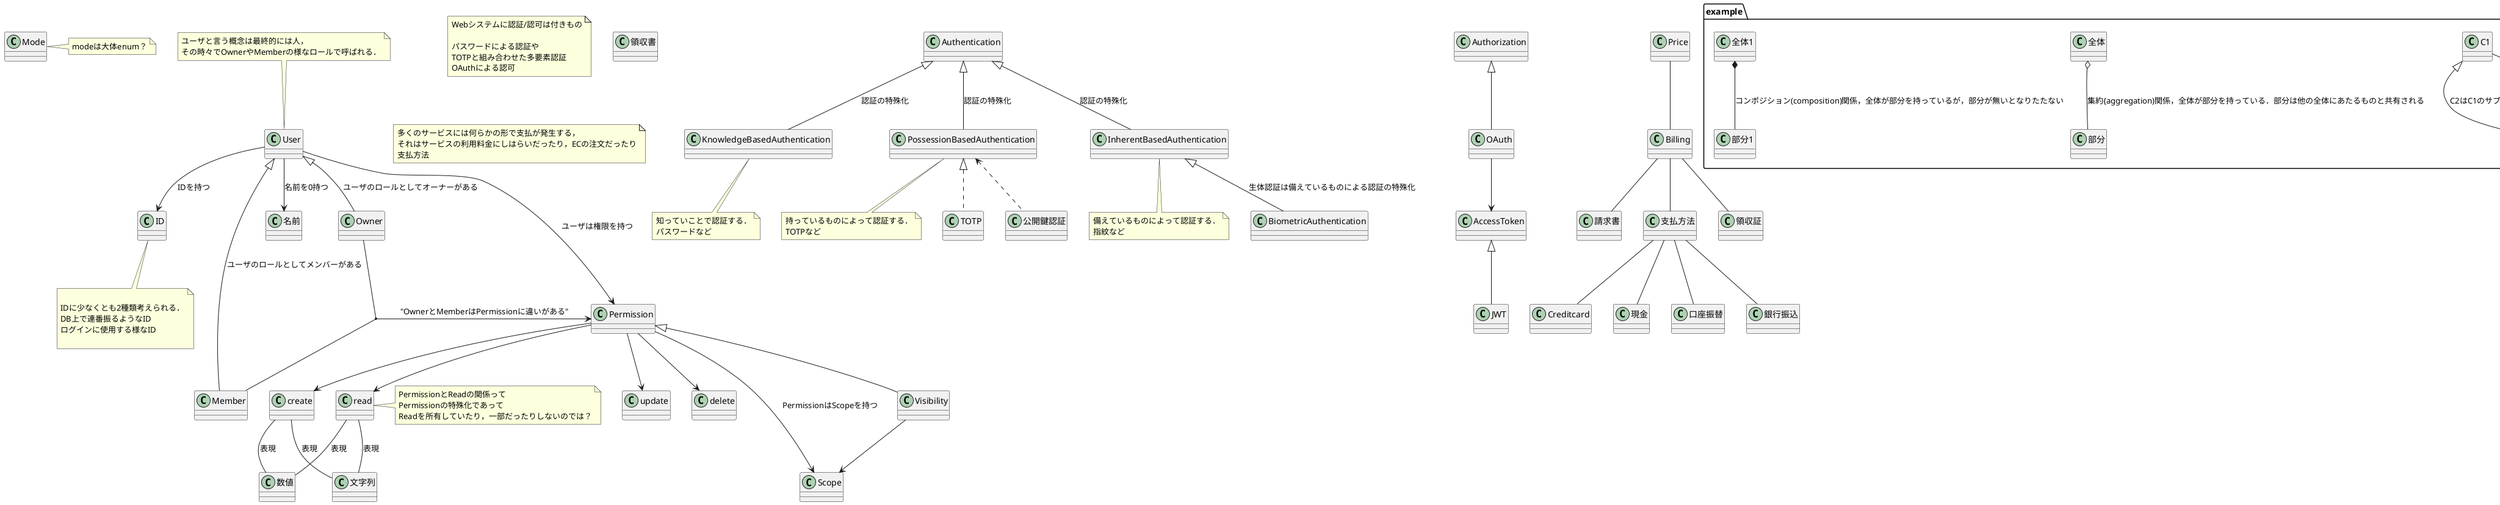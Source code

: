 @startuml APPLICATION

package "example" {
    note as example
        凡例風に各ラインのルールを決めて書いていく
        ここの細かい考えた事は別途各図に情報を追加する
        まずはUML本来の表現？
    end note
    Class C1
    Class C2

    C1 <|-- C2 : "C2はC1のサブクラス（もしくは特殊化），C2を一般化するとC1"

    C1 --> C2: "C1がC2を所有している"
    Class 全体
    Class 部分

    全体 o-- 部分 : "集約{aggregation)関係，全体が部分を持っている．部分は他の全体にあたるものと共有される"

    Class 全体1
    Class 部分1
    全体1 *-- 部分1 : "コンポジション(composition)関係，全体が部分を持っているが，部分が無いとなりたたない"
}


class ID{}

Class 名前{}

Class Mode{}

note right of Mode
    modeは大体enum？
end note


Class Permission{}

Class 文字列{}
Class 数値{}
Class read{}
Class create{}
Class update{}
Class read{}
Class delete{}

note right of read
PermissionとReadの関係って
Permissionの特殊化であって
Readを所有していたり，一部だったりしないのでは？
end note
Permission --> read
read -- 数値 : 表現
read -- 文字列 : 表現
Permission --> create
create -- 数値 : 表現
create -- 文字列 : 表現
Permission --> update
Permission --> delete

Class Visibility{}

Permission <|-- Visibility

Class Scope{}

Permission --> Scope: "PermissionはScopeを持つ"
Visibility --> Scope

Class User{}
User --> ID: "IDを持つ"
User --> Permission: "ユーザは権限を持つ"
User --> 名前: "名前を0持つ"

note bottom of ID

IDに少なくとも2種類考えられる．
DB上で連番振るようなID
ログインに使用する様なID

end note

Class Owner{}
User <|-- Owner: "ユーザのロールとしてオーナーがある"

Class Member{}
User <|-- Member: "ユーザのロールとしてメンバーがある"

(Owner,Member) --> Permission: "OwnerとMemberはPermissionに違いがある"

note top of User
ユーザと言う概念は最終的には人，
その時々でOwnerやMemberの様なロールで呼ばれる．
end note

Class Authentication{}

Class KnowledgeBasedAuthentication{}
Authentication <|-- KnowledgeBasedAuthentication: "認証の特殊化"

note bottom of KnowledgeBasedAuthentication
知っていことで認証する．
パスワードなど
end note

Class PossessionBasedAuthentication{}
Authentication <|-- PossessionBasedAuthentication: "認証の特殊化"

note bottom of PossessionBasedAuthentication
持っているものによって認証する．
TOTPなど
end note

Class TOTP{}

PossessionBasedAuthentication <|.. TOTP

Class InherentBasedAuthentication{}

Authentication <|-- InherentBasedAuthentication: "認証の特殊化"

note bottom of InherentBasedAuthentication
備えているものによって認証する．
指紋など
end note

Class BiometricAuthentication{}
InherentBasedAuthentication <|-- BiometricAuthentication: "生体認証は備えているものによる認証の特殊化"

Class Authorization{}

Class OAuth{}

Authorization <|-- OAuth

Class AccessToken

OAuth-->AccessToken

Class JWT{}

AccessToken <|-- JWT


Class 公開鍵認証{}

PossessionBasedAuthentication <.. 公開鍵認証

note as n1
Webシステムに認証/認可は付きもの

パスワードによる認証や
TOTPと組み合わせた多要素認証
OAuthによる認可
end note


Class Billing{}

Class Creditcard{}

Class 現金{}

Class 口座振替{}
Class 銀行振込{}
Class 請求書{}
Class 領収書{}
Class 支払方法{}

Billing -- 支払方法
支払方法 -- Creditcard
支払方法 -- 現金
支払方法 -- 口座振替
支払方法 -- 銀行振込
Billing -- 請求書
Billing -- 領収証

Class Price{}

Price -- Billing
note as billing_note
多くのサービスには何らかの形で支払が発生する，
それはサービスの利用料金にしはらいだったり，ECの注文だったり
支払方法
end note

@enduml
